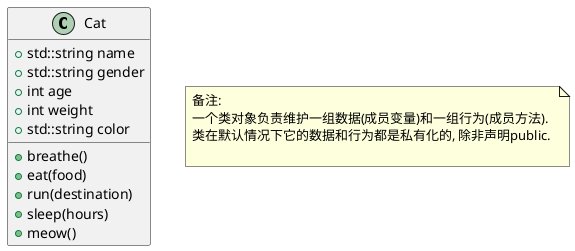 @startuml 008_Cat "class"


class Cat {
	+ std::string name
	+ std::string gender
	+ int age
	+ int weight
	+ std::string color
	  
	+ breathe()
	+ eat(food)
	+ run(destination)
	+ sleep(hours)
	+ meow()
}


note "备注: \n\
一个类对象负责维护一组数据(成员变量)和一组行为(成员方法). \n\
类在默认情况下它的数据和行为都是私有化的, 除非声明public. \n\
" as n1


@enduml